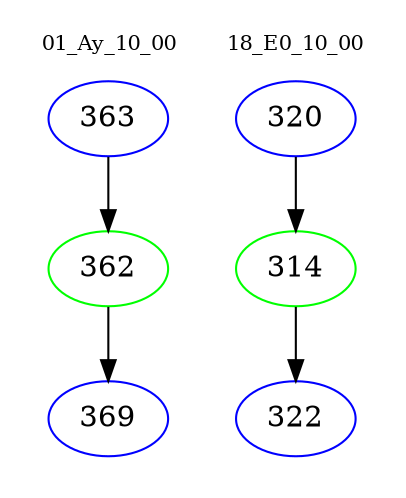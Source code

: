 digraph{
subgraph cluster_0 {
color = white
label = "01_Ay_10_00";
fontsize=10;
T0_363 [label="363", color="blue"]
T0_363 -> T0_362 [color="black"]
T0_362 [label="362", color="green"]
T0_362 -> T0_369 [color="black"]
T0_369 [label="369", color="blue"]
}
subgraph cluster_1 {
color = white
label = "18_E0_10_00";
fontsize=10;
T1_320 [label="320", color="blue"]
T1_320 -> T1_314 [color="black"]
T1_314 [label="314", color="green"]
T1_314 -> T1_322 [color="black"]
T1_322 [label="322", color="blue"]
}
}
